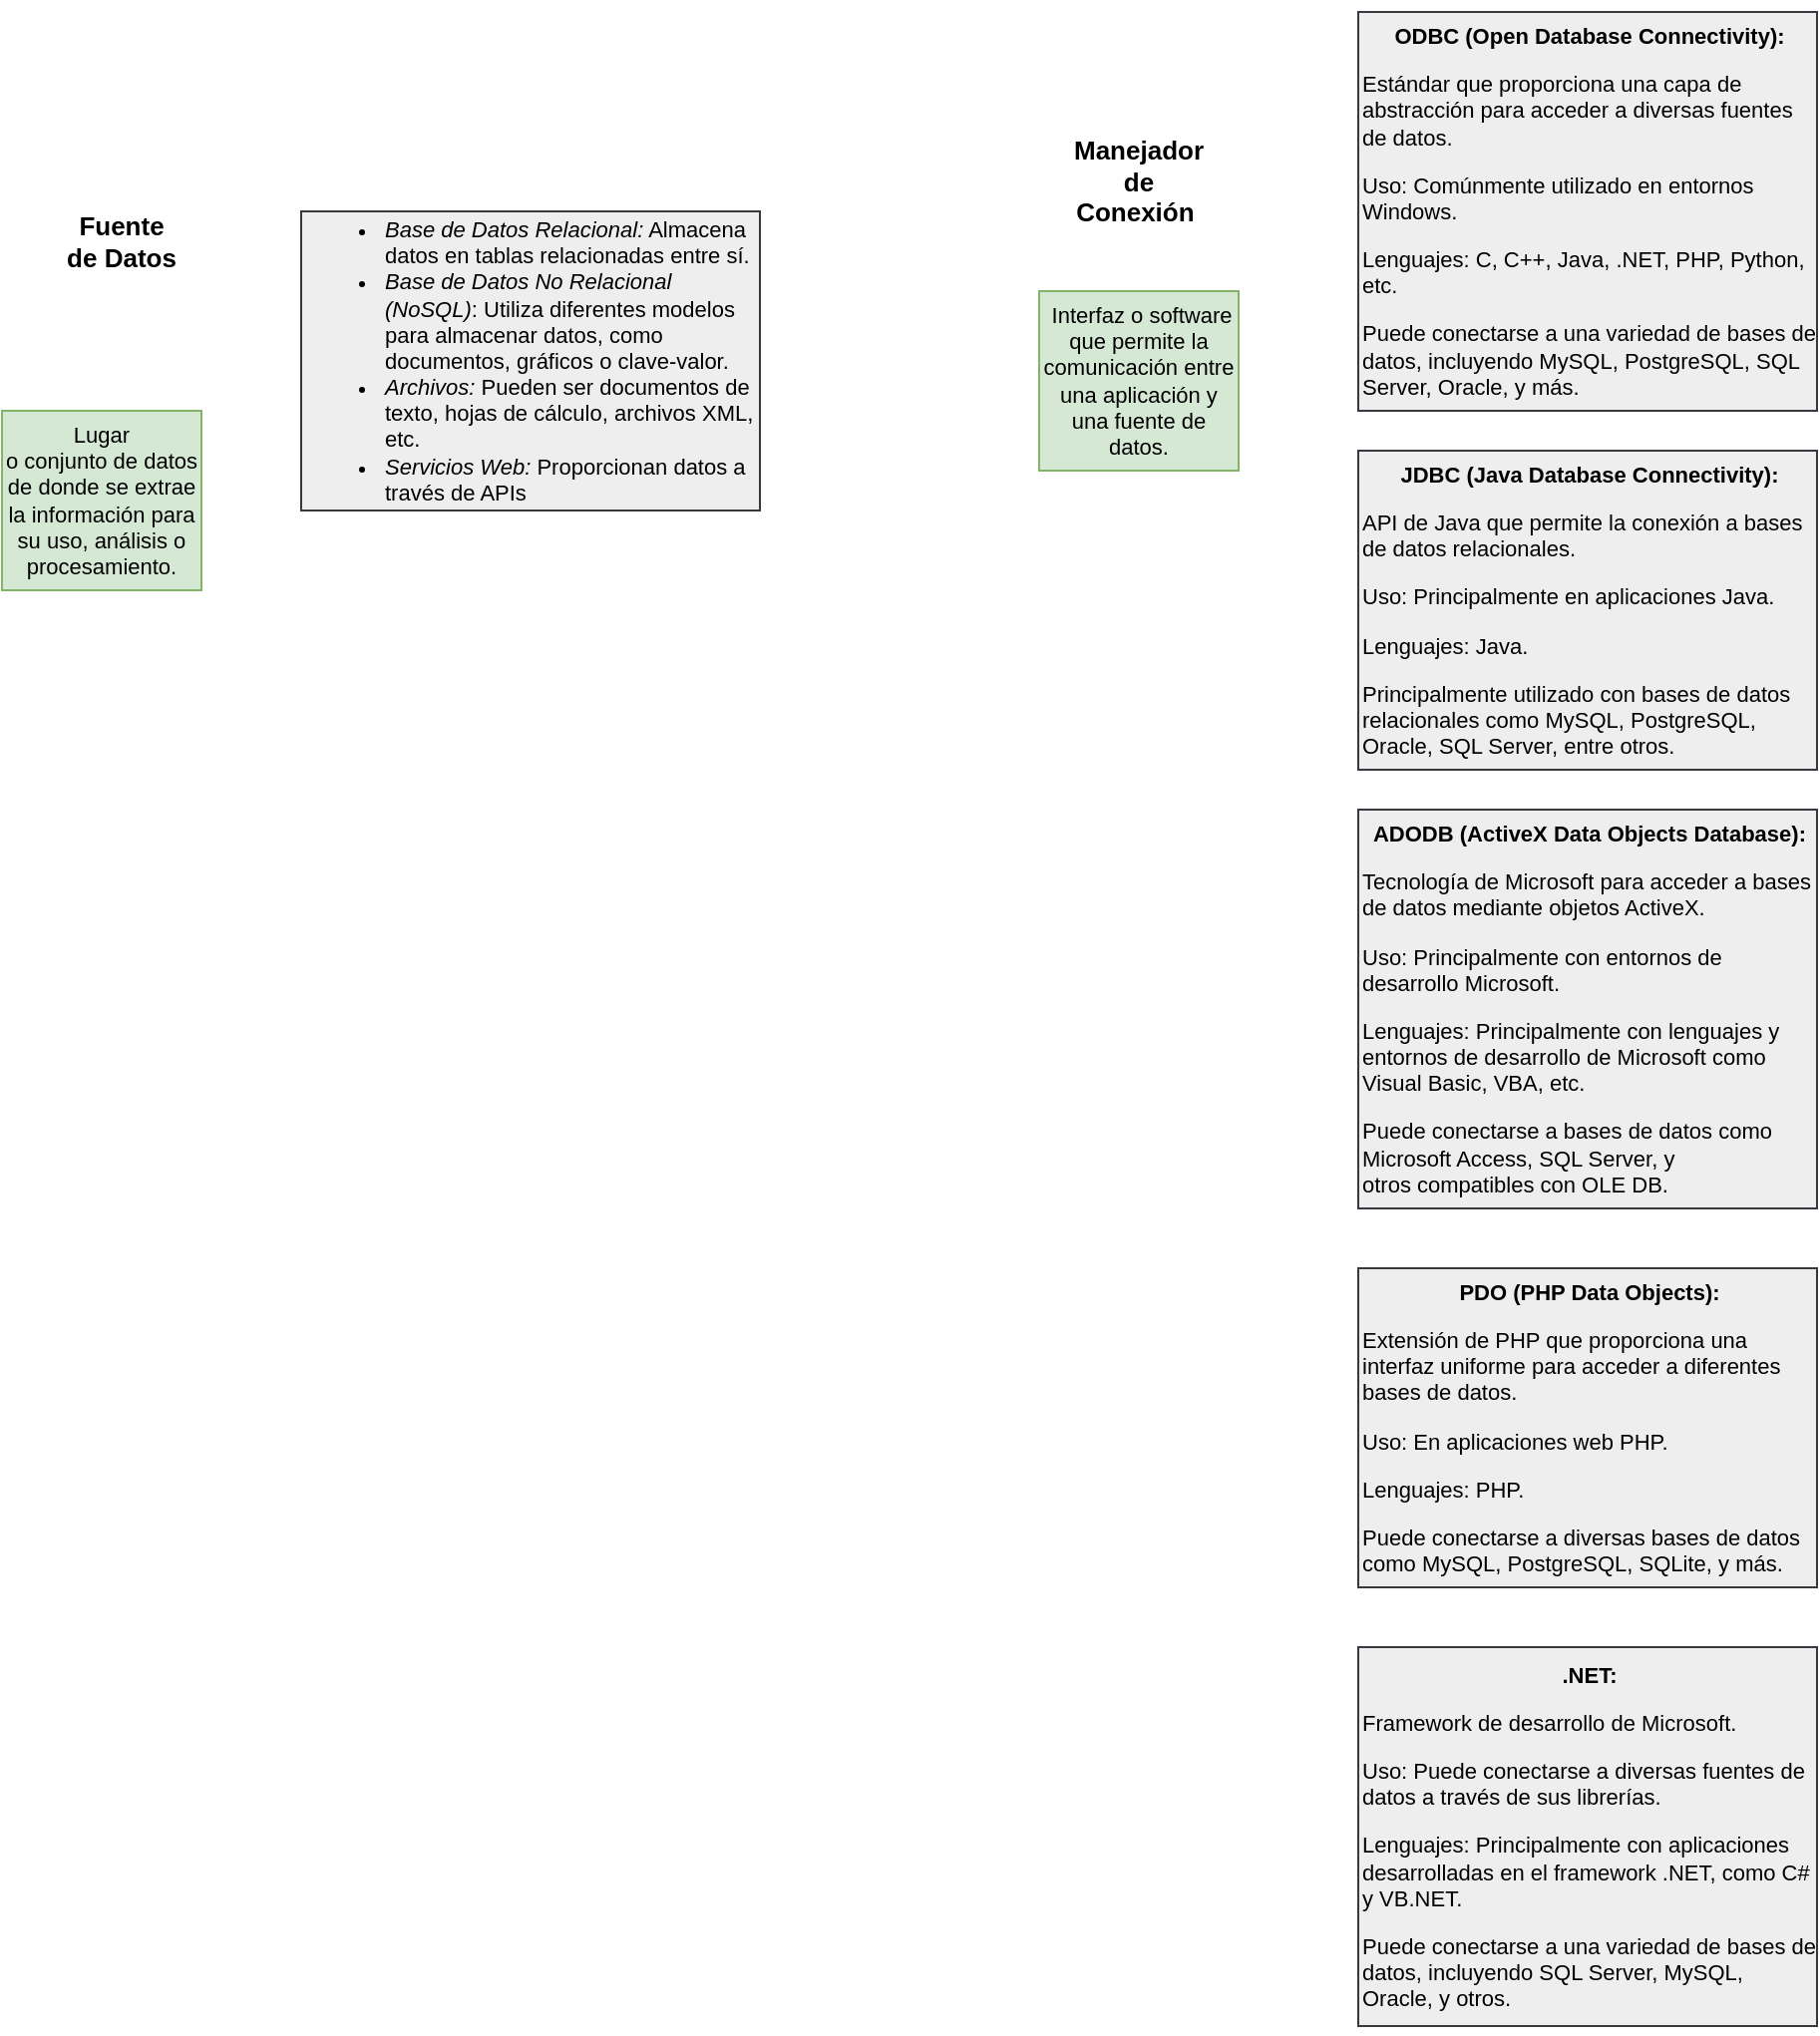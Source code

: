 <mxfile version="22.1.5" type="github">
  <diagram name="Página-1" id="4iXY_Nk34Ne-SheheuSN">
    <mxGraphModel dx="399" dy="468" grid="1" gridSize="10" guides="1" tooltips="1" connect="1" arrows="1" fold="1" page="1" pageScale="1" pageWidth="1920" pageHeight="1200" math="0" shadow="0">
      <root>
        <mxCell id="0" />
        <mxCell id="1" parent="0" />
        <mxCell id="6sOeRgY5XGvY_d-i2xNn-1" value="Lugar&lt;br style=&quot;font-size: 11px;&quot;&gt;o conjunto de datos de donde se extrae la información para su uso, análisis o&lt;br style=&quot;font-size: 11px;&quot;&gt;procesamiento." style="rounded=0;whiteSpace=wrap;html=1;fillColor=#d5e8d4;strokeColor=#82b366;align=center;fontSize=11;" vertex="1" parent="1">
          <mxGeometry x="80" y="210" width="100" height="90" as="geometry" />
        </mxCell>
        <mxCell id="6sOeRgY5XGvY_d-i2xNn-2" value="Fuente de Datos" style="text;html=1;strokeColor=none;fillColor=none;align=center;verticalAlign=middle;whiteSpace=wrap;rounded=0;fontStyle=1;fontSize=13;" vertex="1" parent="1">
          <mxGeometry x="110" y="110" width="60" height="30" as="geometry" />
        </mxCell>
        <mxCell id="6sOeRgY5XGvY_d-i2xNn-3" value="&lt;p class=&quot;MsoNormal&quot;&gt;&lt;/p&gt;&lt;ul&gt;&lt;li&gt;&lt;i&gt;Base de Datos Relacional:&lt;/i&gt; Almacena datos en tablas relacionadas entre sí.&lt;/li&gt;&lt;li&gt;&lt;span style=&quot;background-color: initial;&quot;&gt;&lt;i&gt;Base de Datos No Relacional (NoSQL)&lt;/i&gt;: Utiliza diferentes &lt;/span&gt;&lt;span style=&quot;background-color: initial;&quot;&gt;modelos para almacenar datos, como documentos, gráficos o clave-valor.&lt;/span&gt;&lt;/li&gt;&lt;li&gt;&lt;span style=&quot;background-color: initial;&quot;&gt;&lt;i&gt;Archivos:&lt;/i&gt; Pueden ser documentos de texto, hojas de cálculo,&amp;nbsp;&lt;/span&gt;&lt;span style=&quot;background-color: initial;&quot;&gt;archivos XML, etc.&lt;/span&gt;&lt;/li&gt;&lt;li&gt;&lt;i&gt;Servicios Web:&lt;/i&gt; Proporcionan datos a través de APIs&amp;nbsp;&lt;/li&gt;&lt;/ul&gt;&lt;p&gt;&lt;/p&gt;" style="rounded=0;whiteSpace=wrap;html=1;fillColor=#eeeeee;strokeColor=#36393d;align=left;fontSize=11;" vertex="1" parent="1">
          <mxGeometry x="230" y="110" width="230" height="150" as="geometry" />
        </mxCell>
        <mxCell id="6sOeRgY5XGvY_d-i2xNn-4" value="&amp;nbsp;Interfaz o software que permite la&lt;br/&gt;comunicación entre una aplicación y una fuente de datos." style="rounded=0;whiteSpace=wrap;html=1;fillColor=#d5e8d4;strokeColor=#82b366;align=center;fontSize=11;" vertex="1" parent="1">
          <mxGeometry x="600" y="150" width="100" height="90" as="geometry" />
        </mxCell>
        <mxCell id="6sOeRgY5XGvY_d-i2xNn-5" value="Manejador de Conexión&amp;nbsp;" style="text;html=1;strokeColor=none;fillColor=none;align=center;verticalAlign=middle;whiteSpace=wrap;rounded=0;fontStyle=1;fontSize=13;" vertex="1" parent="1">
          <mxGeometry x="620" y="80" width="60" height="30" as="geometry" />
        </mxCell>
        <mxCell id="6sOeRgY5XGvY_d-i2xNn-6" value="&lt;p class=&quot;MsoNormal&quot;&gt;&lt;/p&gt;&lt;div&gt;&lt;p style=&quot;text-align: center;&quot; class=&quot;MsoNormal&quot;&gt;&lt;b&gt;ODBC (Open Database Connectivity):&lt;/b&gt;&lt;/p&gt;&lt;p class=&quot;MsoNormal&quot;&gt;&lt;span style=&quot;background-color: initial;&quot;&gt;Estándar que proporciona una capa de abstracción para acceder a diversas fuentes de datos.&lt;/span&gt;&lt;/p&gt;&lt;p class=&quot;MsoNormal&quot;&gt;&lt;span style=&quot;background-color: initial;&quot;&gt;Uso: Comúnmente utilizado en entornos Windows.&lt;/span&gt;&lt;/p&gt;&lt;p class=&quot;MsoNormal&quot;&gt;Lenguajes: C, C++, Java, .NET, PHP, Python, etc.&lt;/p&gt;&lt;p class=&quot;MsoNormal&quot;&gt;&lt;span style=&quot;background-color: initial;&quot;&gt;Puede conectarse a una variedad de bases de datos, incluyendo MySQL, PostgreSQL, SQL Server, Oracle, y más.&lt;/span&gt;&lt;/p&gt;&lt;p class=&quot;MsoNormal&quot;&gt;&lt;/p&gt;&lt;/div&gt;&lt;p&gt;&lt;/p&gt;" style="rounded=0;whiteSpace=wrap;html=1;fillColor=#eeeeee;strokeColor=#36393d;align=left;fontSize=11;" vertex="1" parent="1">
          <mxGeometry x="760" y="10" width="230" height="200" as="geometry" />
        </mxCell>
        <mxCell id="6sOeRgY5XGvY_d-i2xNn-7" value="&lt;p class=&quot;MsoNormal&quot;&gt;&lt;/p&gt;&lt;div&gt;&lt;p style=&quot;text-align: center;&quot; class=&quot;MsoNormal&quot;&gt;&lt;b&gt;JDBC (Java Database Connectivity):&lt;/b&gt;&lt;/p&gt;&lt;p class=&quot;MsoNormal&quot;&gt;API de Java que permite la conexión a bases de datos relacionales.&lt;/p&gt;&lt;p class=&quot;MsoNormal&quot;&gt;Uso: Principalmente en aplicaciones Java.&lt;/p&gt;&lt;p class=&quot;MsoNormal&quot;&gt;Lenguajes: Java.&lt;/p&gt;&lt;p class=&quot;MsoNormal&quot;&gt;&lt;span style=&quot;background-color: initial;&quot;&gt;Principalmente utilizado con bases de datos relacionales como MySQL,&amp;nbsp;&lt;/span&gt;&lt;span style=&quot;background-color: initial;&quot;&gt;PostgreSQL, Oracle, SQL Server, entre otros.&lt;/span&gt;&lt;/p&gt;&lt;p class=&quot;MsoNormal&quot;&gt;&lt;/p&gt;&lt;/div&gt;&lt;p&gt;&lt;/p&gt;" style="rounded=0;whiteSpace=wrap;html=1;fillColor=#eeeeee;strokeColor=#36393d;align=left;fontSize=11;" vertex="1" parent="1">
          <mxGeometry x="760" y="230" width="230" height="160" as="geometry" />
        </mxCell>
        <mxCell id="6sOeRgY5XGvY_d-i2xNn-8" value="&lt;p class=&quot;MsoNormal&quot;&gt;&lt;/p&gt;&lt;div&gt;&lt;p style=&quot;text-align: center;&quot; class=&quot;MsoNormal&quot;&gt;&lt;b&gt;ADODB (ActiveX Data Objects Database):&lt;/b&gt;&lt;/p&gt;&lt;p class=&quot;MsoNormal&quot;&gt;Tecnología de Microsoft para acceder a bases de datos mediante objetos ActiveX.&lt;/p&gt;&lt;p class=&quot;MsoNormal&quot;&gt;Uso: Principalmente con entornos de desarrollo Microsoft.&lt;/p&gt;&lt;p class=&quot;MsoNormal&quot;&gt;Lenguajes: Principalmente con lenguajes y entornos de desarrollo de Microsoft como Visual Basic, VBA, etc.&lt;/p&gt;&lt;p class=&quot;MsoNormal&quot;&gt;&lt;span style=&quot;background-color: initial;&quot;&gt;Puede &lt;/span&gt;&lt;span style=&quot;background-color: initial;&quot;&gt;conectarse a bases de datos como Microsoft Access, SQL Server, y otros&amp;nbsp;&lt;/span&gt;&lt;span style=&quot;background-color: initial;&quot;&gt;compatibles con OLE DB.&lt;/span&gt;&lt;/p&gt;&lt;p class=&quot;MsoNormal&quot;&gt;&lt;/p&gt;&lt;p class=&quot;MsoNormal&quot;&gt;&lt;/p&gt;&lt;/div&gt;&lt;p&gt;&lt;/p&gt;" style="rounded=0;whiteSpace=wrap;html=1;fillColor=#eeeeee;strokeColor=#36393d;align=left;fontSize=11;" vertex="1" parent="1">
          <mxGeometry x="760" y="410" width="230" height="200" as="geometry" />
        </mxCell>
        <mxCell id="6sOeRgY5XGvY_d-i2xNn-9" value="&lt;p class=&quot;MsoNormal&quot;&gt;&lt;/p&gt;&lt;div&gt;&lt;p style=&quot;text-align: center;&quot; class=&quot;MsoNormal&quot;&gt;&lt;b&gt;PDO (PHP Data Objects):&lt;/b&gt;&lt;/p&gt;&lt;p class=&quot;MsoNormal&quot;&gt;Extensión de PHP que proporciona una interfaz uniforme para acceder a diferentes bases de datos.&lt;/p&gt;&lt;p class=&quot;MsoNormal&quot;&gt;&lt;span style=&quot;background-color: initial;&quot;&gt;Uso: En aplicaciones web PHP.&lt;/span&gt;&lt;/p&gt;&lt;p class=&quot;MsoNormal&quot;&gt;Lenguajes: PHP.&lt;/p&gt;&lt;p class=&quot;MsoNormal&quot;&gt;&lt;span style=&quot;background-color: initial;&quot;&gt;Puede&amp;nbsp;&lt;/span&gt;&lt;span style=&quot;background-color: initial;&quot;&gt;conectarse a diversas bases de datos como MySQL, PostgreSQL, SQLite, y más.&lt;/span&gt;&lt;/p&gt;&lt;p class=&quot;MsoNormal&quot;&gt;&lt;/p&gt;&lt;p class=&quot;MsoNormal&quot;&gt;&lt;/p&gt;&lt;/div&gt;&lt;p&gt;&lt;/p&gt;" style="rounded=0;whiteSpace=wrap;html=1;fillColor=#eeeeee;strokeColor=#36393d;align=left;fontSize=11;" vertex="1" parent="1">
          <mxGeometry x="760" y="640" width="230" height="160" as="geometry" />
        </mxCell>
        <mxCell id="6sOeRgY5XGvY_d-i2xNn-10" value="&lt;p class=&quot;MsoNormal&quot;&gt;&lt;/p&gt;&lt;div&gt;&lt;p style=&quot;text-align: center;&quot; class=&quot;MsoNormal&quot;&gt;&lt;b&gt;.NET:&lt;/b&gt;&lt;/p&gt;&lt;p class=&quot;MsoNormal&quot;&gt;&lt;span style=&quot;background-color: initial;&quot;&gt;Framework de desarrollo de Microsoft.&lt;/span&gt;&lt;/p&gt;&lt;p class=&quot;MsoNormal&quot;&gt;&lt;span style=&quot;background-color: initial;&quot;&gt;Uso: Puede conectarse a diversas fuentes de datos a través&amp;nbsp;&lt;/span&gt;&lt;span style=&quot;background-color: initial;&quot;&gt;de sus librerías.&lt;/span&gt;&lt;/p&gt;&lt;p class=&quot;MsoNormal&quot;&gt;Lenguajes: Principalmente con aplicaciones desarrolladas en el framework .NET, como C# y VB.NET.&lt;/p&gt;&lt;p class=&quot;MsoNormal&quot;&gt;&lt;span style=&quot;background-color: initial;&quot;&gt;Puede conectarse a una variedad de bases de datos, incluyendo SQL Server, MySQL,&lt;br&gt;Oracle, y otros.&lt;/span&gt;&lt;/p&gt;&lt;p class=&quot;MsoNormal&quot;&gt;&lt;/p&gt;&lt;p class=&quot;MsoNormal&quot;&gt;&lt;/p&gt;&lt;p class=&quot;MsoNormal&quot;&gt;&lt;/p&gt;&lt;/div&gt;&lt;p&gt;&lt;/p&gt;" style="rounded=0;whiteSpace=wrap;html=1;fillColor=#eeeeee;strokeColor=#36393d;align=left;fontSize=11;" vertex="1" parent="1">
          <mxGeometry x="760" y="830" width="230" height="190" as="geometry" />
        </mxCell>
      </root>
    </mxGraphModel>
  </diagram>
</mxfile>

